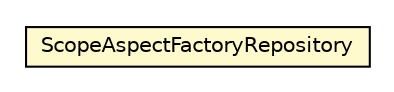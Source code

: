 #!/usr/local/bin/dot
#
# Class diagram 
# Generated by UMLGraph version 5.1 (http://www.umlgraph.org/)
#

digraph G {
	edge [fontname="Helvetica",fontsize=10,labelfontname="Helvetica",labelfontsize=10];
	node [fontname="Helvetica",fontsize=10,shape=plaintext];
	nodesep=0.25;
	ranksep=0.5;
	// org.androidtransfuse.analysis.astAnalyzer.ScopeAspectFactoryRepository
	c36764 [label=<<table title="org.androidtransfuse.analysis.astAnalyzer.ScopeAspectFactoryRepository" border="0" cellborder="1" cellspacing="0" cellpadding="2" port="p" bgcolor="lemonChiffon" href="./ScopeAspectFactoryRepository.html">
		<tr><td><table border="0" cellspacing="0" cellpadding="1">
<tr><td align="center" balign="center"> ScopeAspectFactoryRepository </td></tr>
		</table></td></tr>
		</table>>, fontname="Helvetica", fontcolor="black", fontsize=10.0];
}

